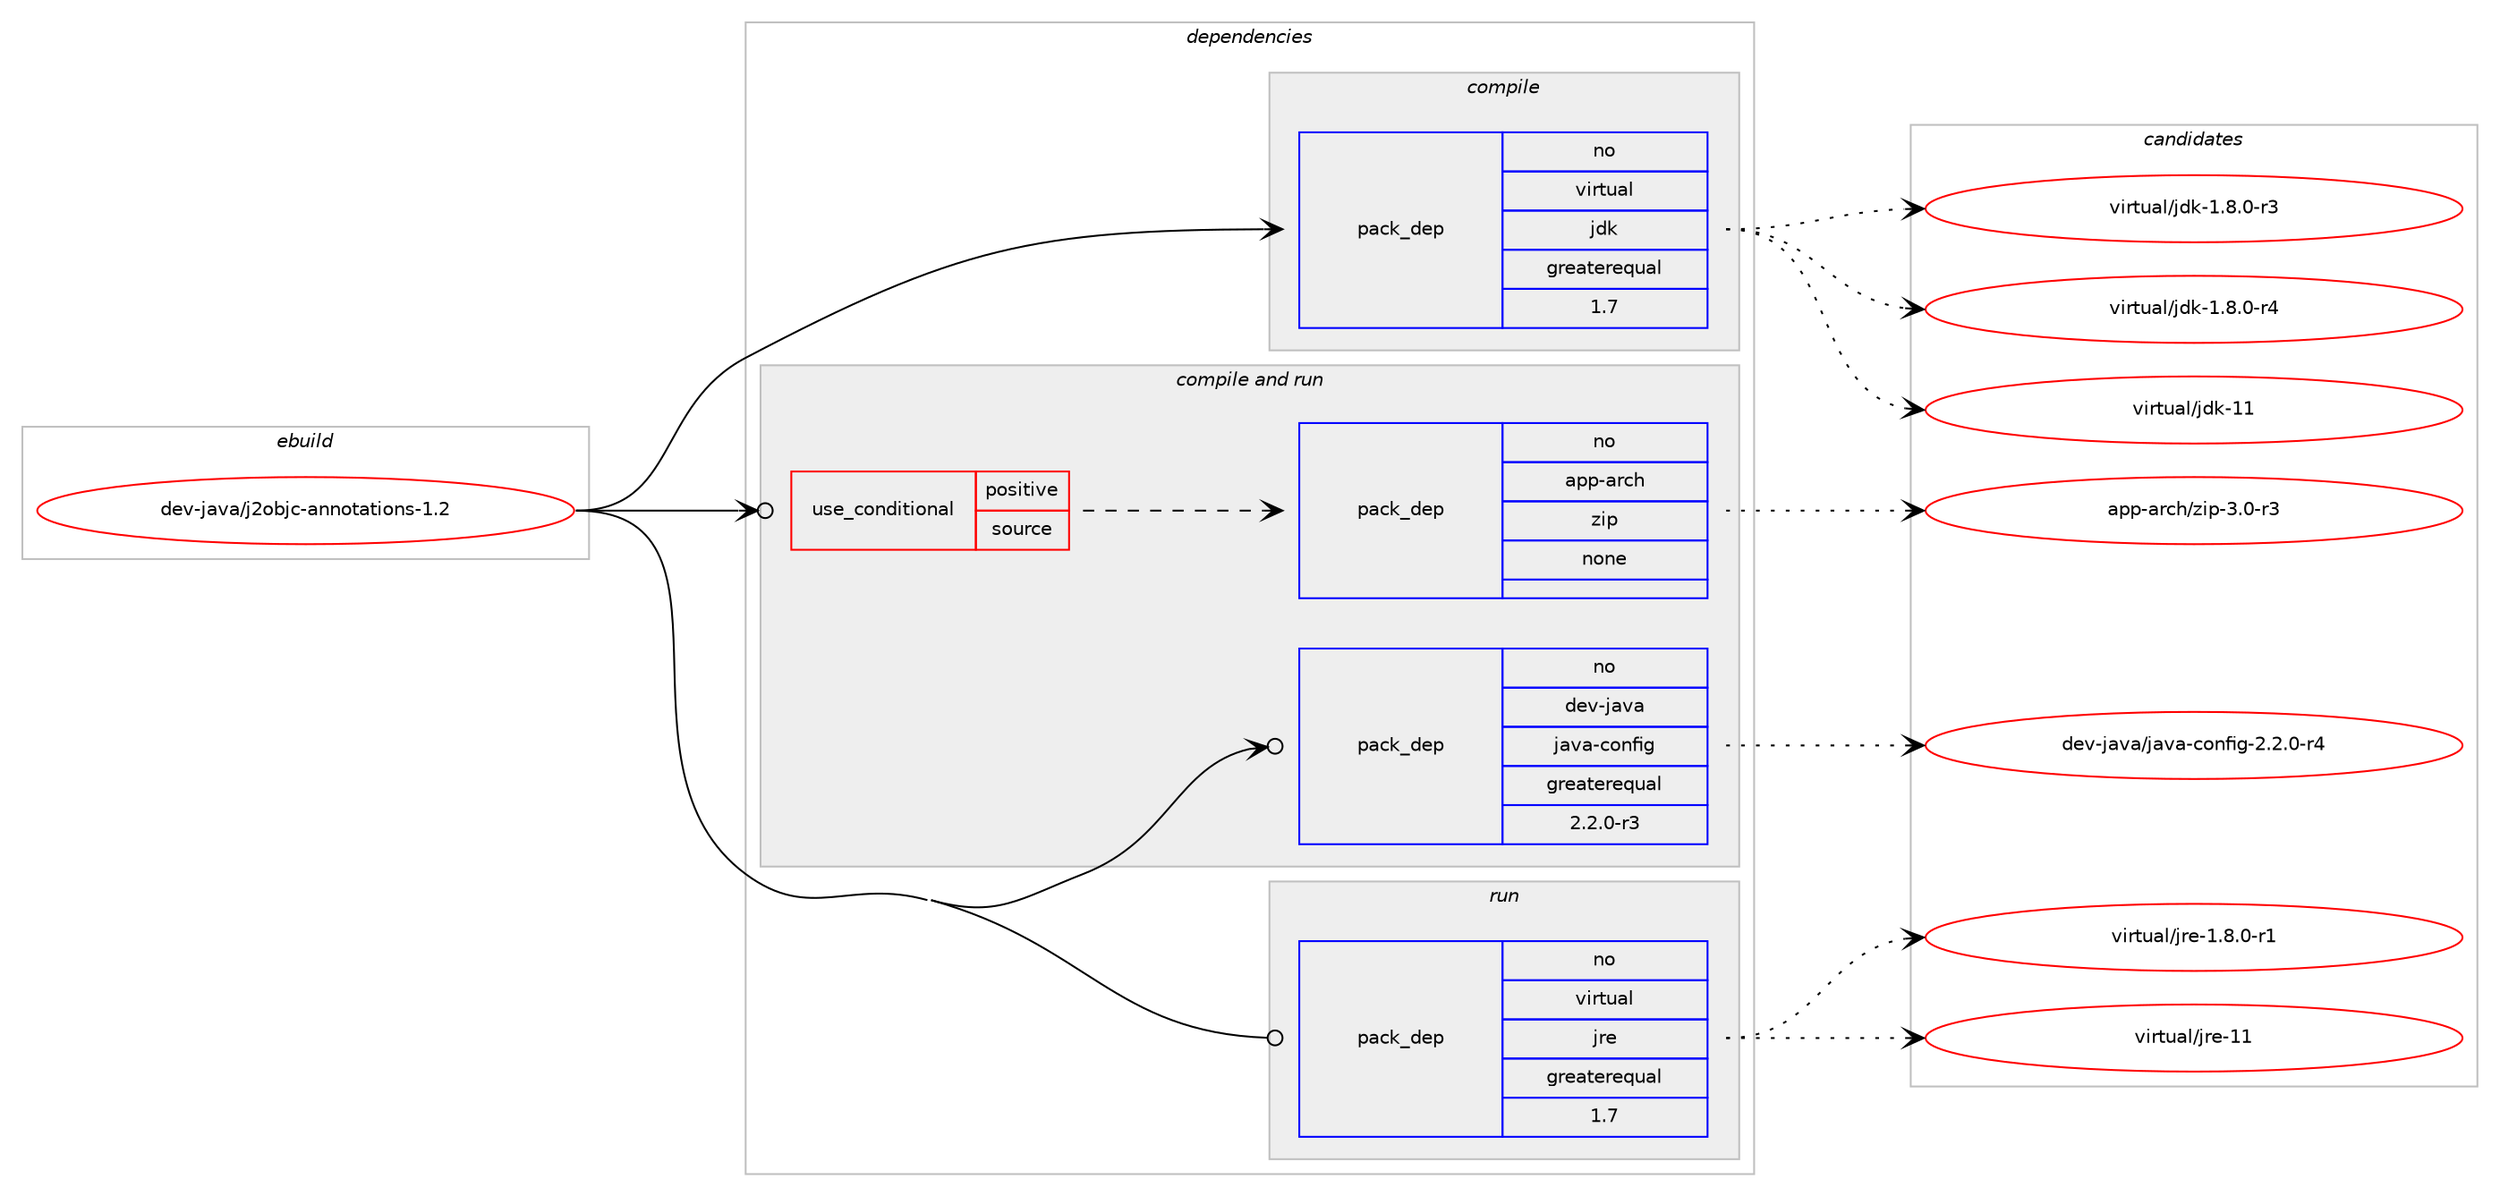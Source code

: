 digraph prolog {

# *************
# Graph options
# *************

newrank=true;
concentrate=true;
compound=true;
graph [rankdir=LR,fontname=Helvetica,fontsize=10,ranksep=1.5];#, ranksep=2.5, nodesep=0.2];
edge  [arrowhead=vee];
node  [fontname=Helvetica,fontsize=10];

# **********
# The ebuild
# **********

subgraph cluster_leftcol {
color=gray;
rank=same;
label=<<i>ebuild</i>>;
id [label="dev-java/j2objc-annotations-1.2", color=red, width=4, href="../dev-java/j2objc-annotations-1.2.svg"];
}

# ****************
# The dependencies
# ****************

subgraph cluster_midcol {
color=gray;
label=<<i>dependencies</i>>;
subgraph cluster_compile {
fillcolor="#eeeeee";
style=filled;
label=<<i>compile</i>>;
subgraph pack968130 {
dependency1353346 [label=<<TABLE BORDER="0" CELLBORDER="1" CELLSPACING="0" CELLPADDING="4" WIDTH="220"><TR><TD ROWSPAN="6" CELLPADDING="30">pack_dep</TD></TR><TR><TD WIDTH="110">no</TD></TR><TR><TD>virtual</TD></TR><TR><TD>jdk</TD></TR><TR><TD>greaterequal</TD></TR><TR><TD>1.7</TD></TR></TABLE>>, shape=none, color=blue];
}
id:e -> dependency1353346:w [weight=20,style="solid",arrowhead="vee"];
}
subgraph cluster_compileandrun {
fillcolor="#eeeeee";
style=filled;
label=<<i>compile and run</i>>;
subgraph cond362783 {
dependency1353347 [label=<<TABLE BORDER="0" CELLBORDER="1" CELLSPACING="0" CELLPADDING="4"><TR><TD ROWSPAN="3" CELLPADDING="10">use_conditional</TD></TR><TR><TD>positive</TD></TR><TR><TD>source</TD></TR></TABLE>>, shape=none, color=red];
subgraph pack968131 {
dependency1353348 [label=<<TABLE BORDER="0" CELLBORDER="1" CELLSPACING="0" CELLPADDING="4" WIDTH="220"><TR><TD ROWSPAN="6" CELLPADDING="30">pack_dep</TD></TR><TR><TD WIDTH="110">no</TD></TR><TR><TD>app-arch</TD></TR><TR><TD>zip</TD></TR><TR><TD>none</TD></TR><TR><TD></TD></TR></TABLE>>, shape=none, color=blue];
}
dependency1353347:e -> dependency1353348:w [weight=20,style="dashed",arrowhead="vee"];
}
id:e -> dependency1353347:w [weight=20,style="solid",arrowhead="odotvee"];
subgraph pack968132 {
dependency1353349 [label=<<TABLE BORDER="0" CELLBORDER="1" CELLSPACING="0" CELLPADDING="4" WIDTH="220"><TR><TD ROWSPAN="6" CELLPADDING="30">pack_dep</TD></TR><TR><TD WIDTH="110">no</TD></TR><TR><TD>dev-java</TD></TR><TR><TD>java-config</TD></TR><TR><TD>greaterequal</TD></TR><TR><TD>2.2.0-r3</TD></TR></TABLE>>, shape=none, color=blue];
}
id:e -> dependency1353349:w [weight=20,style="solid",arrowhead="odotvee"];
}
subgraph cluster_run {
fillcolor="#eeeeee";
style=filled;
label=<<i>run</i>>;
subgraph pack968133 {
dependency1353350 [label=<<TABLE BORDER="0" CELLBORDER="1" CELLSPACING="0" CELLPADDING="4" WIDTH="220"><TR><TD ROWSPAN="6" CELLPADDING="30">pack_dep</TD></TR><TR><TD WIDTH="110">no</TD></TR><TR><TD>virtual</TD></TR><TR><TD>jre</TD></TR><TR><TD>greaterequal</TD></TR><TR><TD>1.7</TD></TR></TABLE>>, shape=none, color=blue];
}
id:e -> dependency1353350:w [weight=20,style="solid",arrowhead="odot"];
}
}

# **************
# The candidates
# **************

subgraph cluster_choices {
rank=same;
color=gray;
label=<<i>candidates</i>>;

subgraph choice968130 {
color=black;
nodesep=1;
choice11810511411611797108471061001074549465646484511451 [label="virtual/jdk-1.8.0-r3", color=red, width=4,href="../virtual/jdk-1.8.0-r3.svg"];
choice11810511411611797108471061001074549465646484511452 [label="virtual/jdk-1.8.0-r4", color=red, width=4,href="../virtual/jdk-1.8.0-r4.svg"];
choice1181051141161179710847106100107454949 [label="virtual/jdk-11", color=red, width=4,href="../virtual/jdk-11.svg"];
dependency1353346:e -> choice11810511411611797108471061001074549465646484511451:w [style=dotted,weight="100"];
dependency1353346:e -> choice11810511411611797108471061001074549465646484511452:w [style=dotted,weight="100"];
dependency1353346:e -> choice1181051141161179710847106100107454949:w [style=dotted,weight="100"];
}
subgraph choice968131 {
color=black;
nodesep=1;
choice9711211245971149910447122105112455146484511451 [label="app-arch/zip-3.0-r3", color=red, width=4,href="../app-arch/zip-3.0-r3.svg"];
dependency1353348:e -> choice9711211245971149910447122105112455146484511451:w [style=dotted,weight="100"];
}
subgraph choice968132 {
color=black;
nodesep=1;
choice10010111845106971189747106971189745991111101021051034550465046484511452 [label="dev-java/java-config-2.2.0-r4", color=red, width=4,href="../dev-java/java-config-2.2.0-r4.svg"];
dependency1353349:e -> choice10010111845106971189747106971189745991111101021051034550465046484511452:w [style=dotted,weight="100"];
}
subgraph choice968133 {
color=black;
nodesep=1;
choice11810511411611797108471061141014549465646484511449 [label="virtual/jre-1.8.0-r1", color=red, width=4,href="../virtual/jre-1.8.0-r1.svg"];
choice1181051141161179710847106114101454949 [label="virtual/jre-11", color=red, width=4,href="../virtual/jre-11.svg"];
dependency1353350:e -> choice11810511411611797108471061141014549465646484511449:w [style=dotted,weight="100"];
dependency1353350:e -> choice1181051141161179710847106114101454949:w [style=dotted,weight="100"];
}
}

}
